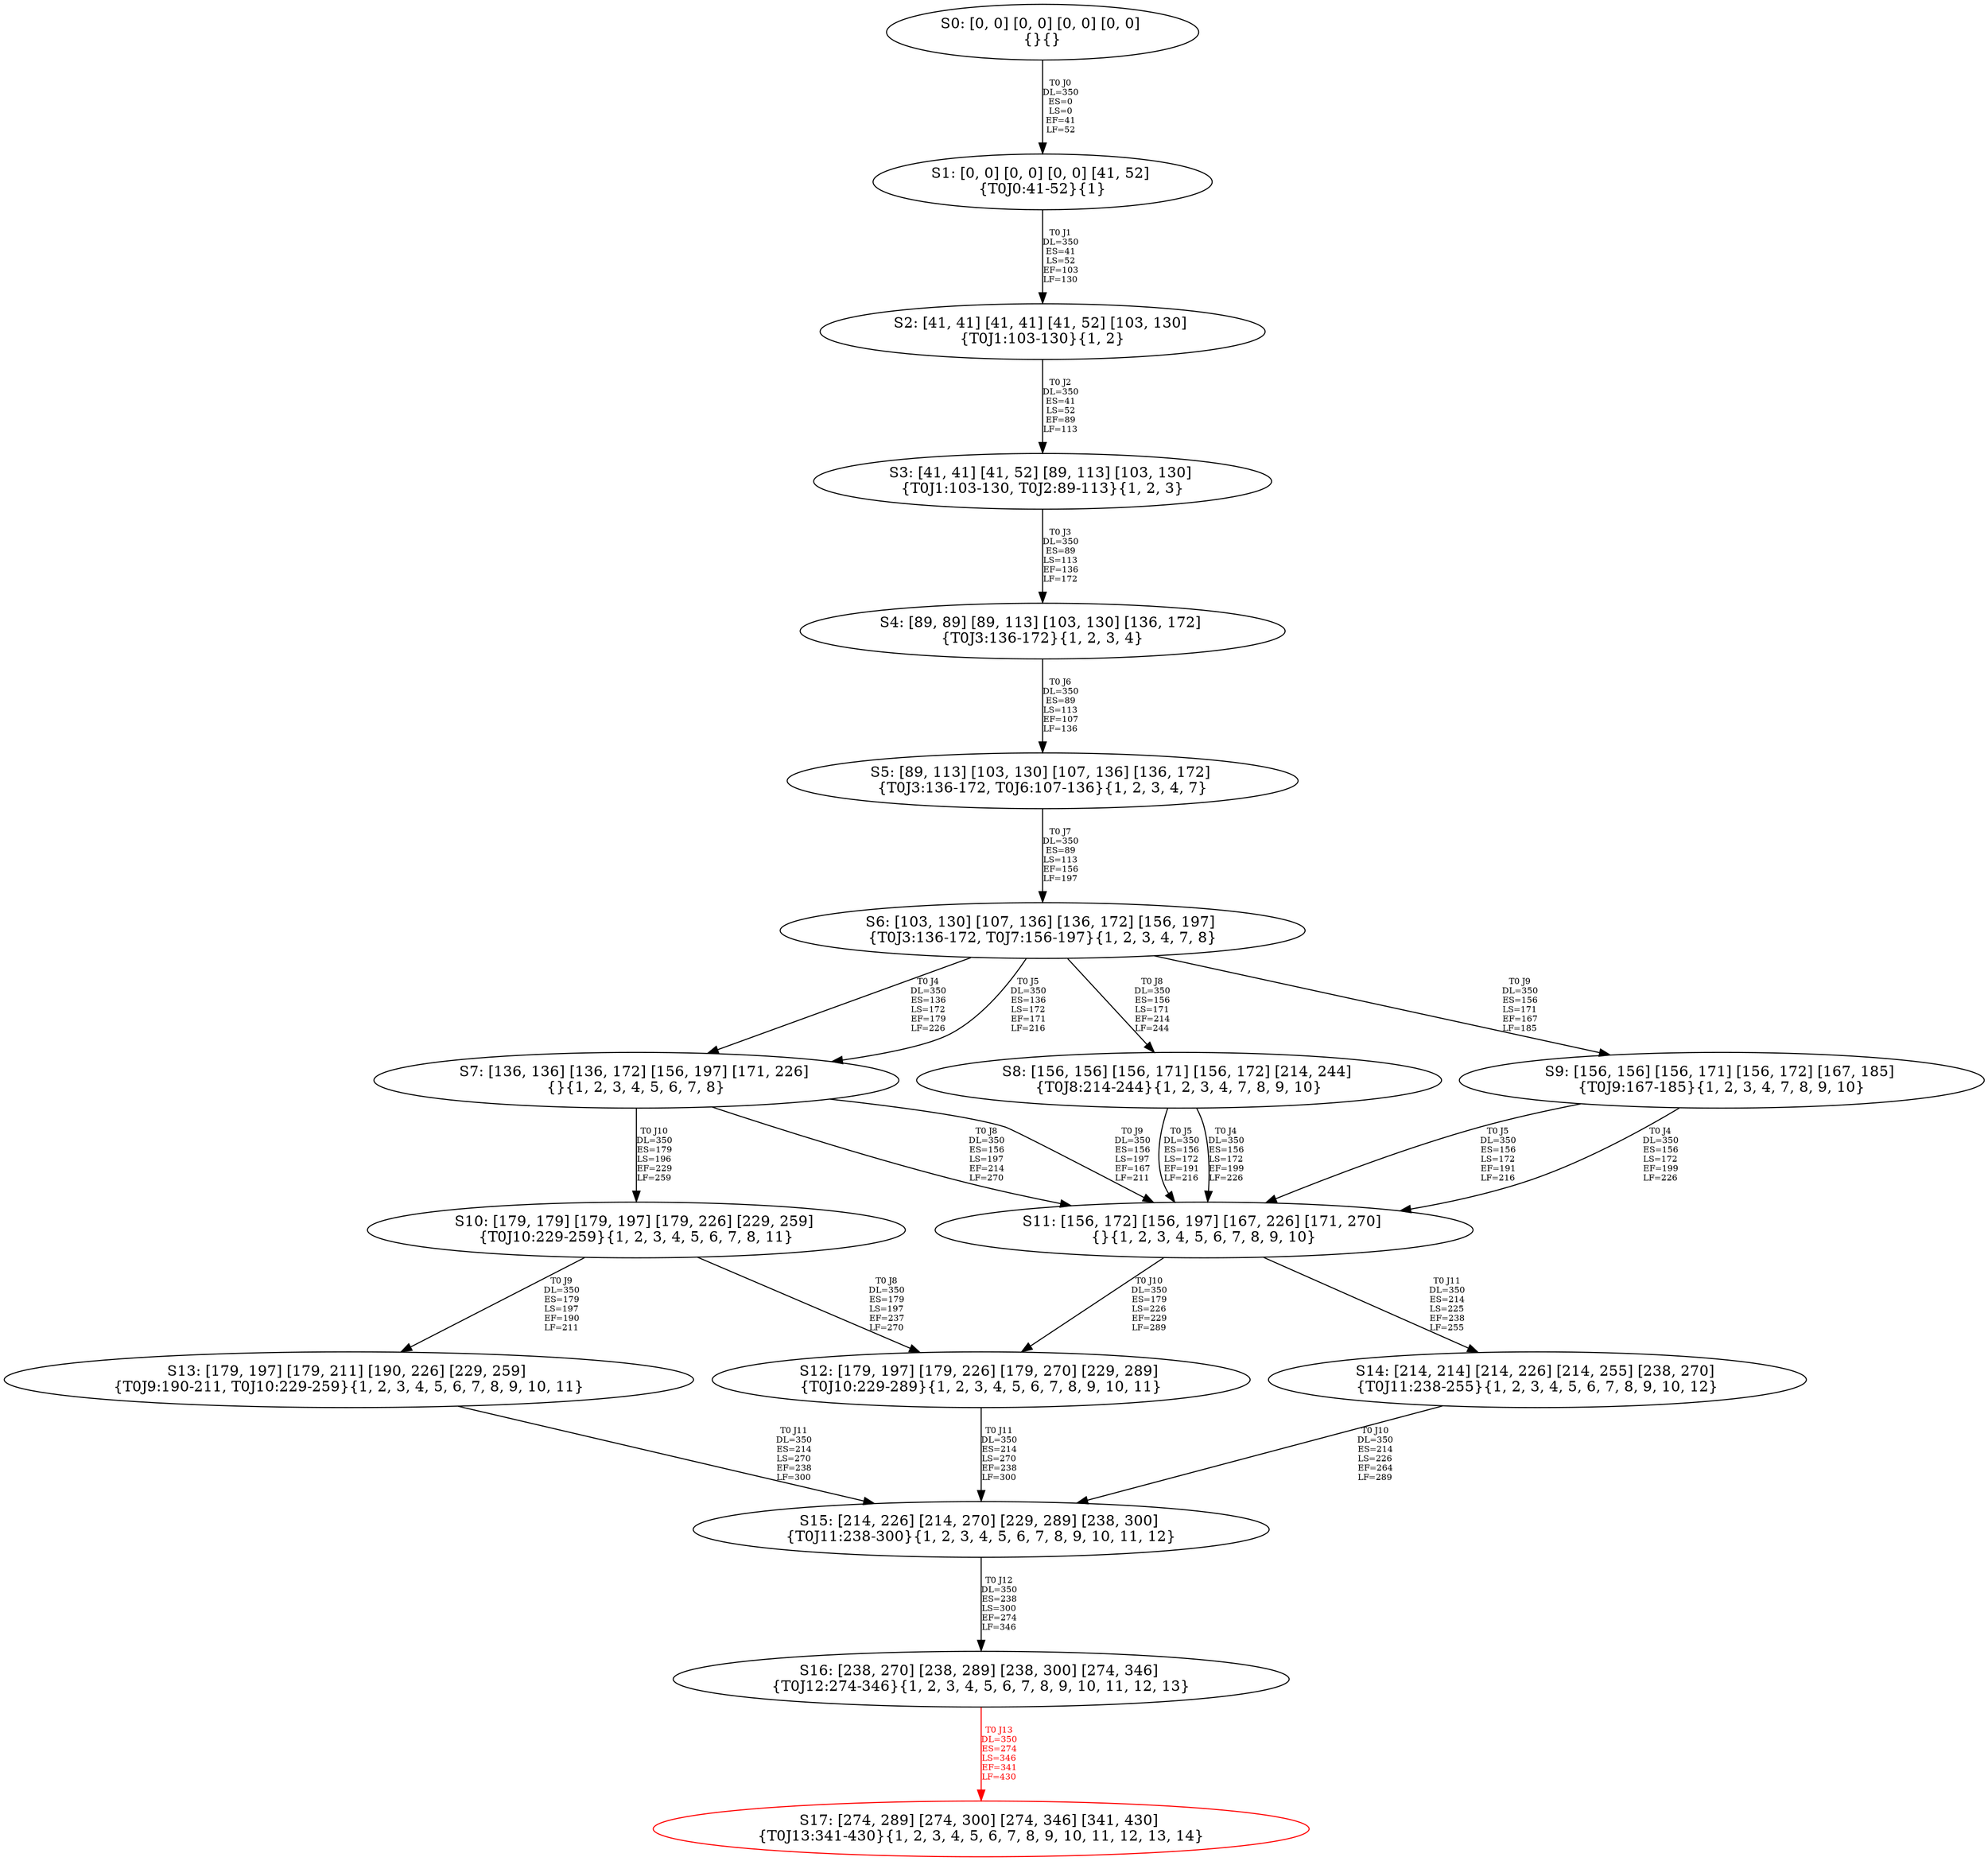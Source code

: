 digraph {
	S0[label="S0: [0, 0] [0, 0] [0, 0] [0, 0] \n{}{}"];
	S1[label="S1: [0, 0] [0, 0] [0, 0] [41, 52] \n{T0J0:41-52}{1}"];
	S2[label="S2: [41, 41] [41, 41] [41, 52] [103, 130] \n{T0J1:103-130}{1, 2}"];
	S3[label="S3: [41, 41] [41, 52] [89, 113] [103, 130] \n{T0J1:103-130, T0J2:89-113}{1, 2, 3}"];
	S4[label="S4: [89, 89] [89, 113] [103, 130] [136, 172] \n{T0J3:136-172}{1, 2, 3, 4}"];
	S5[label="S5: [89, 113] [103, 130] [107, 136] [136, 172] \n{T0J3:136-172, T0J6:107-136}{1, 2, 3, 4, 7}"];
	S6[label="S6: [103, 130] [107, 136] [136, 172] [156, 197] \n{T0J3:136-172, T0J7:156-197}{1, 2, 3, 4, 7, 8}"];
	S7[label="S7: [136, 136] [136, 172] [156, 197] [171, 226] \n{}{1, 2, 3, 4, 5, 6, 7, 8}"];
	S8[label="S8: [156, 156] [156, 171] [156, 172] [214, 244] \n{T0J8:214-244}{1, 2, 3, 4, 7, 8, 9, 10}"];
	S9[label="S9: [156, 156] [156, 171] [156, 172] [167, 185] \n{T0J9:167-185}{1, 2, 3, 4, 7, 8, 9, 10}"];
	S10[label="S10: [179, 179] [179, 197] [179, 226] [229, 259] \n{T0J10:229-259}{1, 2, 3, 4, 5, 6, 7, 8, 11}"];
	S11[label="S11: [156, 172] [156, 197] [167, 226] [171, 270] \n{}{1, 2, 3, 4, 5, 6, 7, 8, 9, 10}"];
	S12[label="S12: [179, 197] [179, 226] [179, 270] [229, 289] \n{T0J10:229-289}{1, 2, 3, 4, 5, 6, 7, 8, 9, 10, 11}"];
	S13[label="S13: [179, 197] [179, 211] [190, 226] [229, 259] \n{T0J9:190-211, T0J10:229-259}{1, 2, 3, 4, 5, 6, 7, 8, 9, 10, 11}"];
	S14[label="S14: [214, 214] [214, 226] [214, 255] [238, 270] \n{T0J11:238-255}{1, 2, 3, 4, 5, 6, 7, 8, 9, 10, 12}"];
	S15[label="S15: [214, 226] [214, 270] [229, 289] [238, 300] \n{T0J11:238-300}{1, 2, 3, 4, 5, 6, 7, 8, 9, 10, 11, 12}"];
	S16[label="S16: [238, 270] [238, 289] [238, 300] [274, 346] \n{T0J12:274-346}{1, 2, 3, 4, 5, 6, 7, 8, 9, 10, 11, 12, 13}"];
	S17[label="S17: [274, 289] [274, 300] [274, 346] [341, 430] \n{T0J13:341-430}{1, 2, 3, 4, 5, 6, 7, 8, 9, 10, 11, 12, 13, 14}"];
	S0 -> S1[label="T0 J0\nDL=350\nES=0\nLS=0\nEF=41\nLF=52",fontsize=8];
	S1 -> S2[label="T0 J1\nDL=350\nES=41\nLS=52\nEF=103\nLF=130",fontsize=8];
	S2 -> S3[label="T0 J2\nDL=350\nES=41\nLS=52\nEF=89\nLF=113",fontsize=8];
	S3 -> S4[label="T0 J3\nDL=350\nES=89\nLS=113\nEF=136\nLF=172",fontsize=8];
	S4 -> S5[label="T0 J6\nDL=350\nES=89\nLS=113\nEF=107\nLF=136",fontsize=8];
	S5 -> S6[label="T0 J7\nDL=350\nES=89\nLS=113\nEF=156\nLF=197",fontsize=8];
	S6 -> S7[label="T0 J4\nDL=350\nES=136\nLS=172\nEF=179\nLF=226",fontsize=8];
	S6 -> S7[label="T0 J5\nDL=350\nES=136\nLS=172\nEF=171\nLF=216",fontsize=8];
	S6 -> S8[label="T0 J8\nDL=350\nES=156\nLS=171\nEF=214\nLF=244",fontsize=8];
	S6 -> S9[label="T0 J9\nDL=350\nES=156\nLS=171\nEF=167\nLF=185",fontsize=8];
	S7 -> S11[label="T0 J8\nDL=350\nES=156\nLS=197\nEF=214\nLF=270",fontsize=8];
	S7 -> S11[label="T0 J9\nDL=350\nES=156\nLS=197\nEF=167\nLF=211",fontsize=8];
	S7 -> S10[label="T0 J10\nDL=350\nES=179\nLS=196\nEF=229\nLF=259",fontsize=8];
	S8 -> S11[label="T0 J4\nDL=350\nES=156\nLS=172\nEF=199\nLF=226",fontsize=8];
	S8 -> S11[label="T0 J5\nDL=350\nES=156\nLS=172\nEF=191\nLF=216",fontsize=8];
	S9 -> S11[label="T0 J4\nDL=350\nES=156\nLS=172\nEF=199\nLF=226",fontsize=8];
	S9 -> S11[label="T0 J5\nDL=350\nES=156\nLS=172\nEF=191\nLF=216",fontsize=8];
	S10 -> S12[label="T0 J8\nDL=350\nES=179\nLS=197\nEF=237\nLF=270",fontsize=8];
	S10 -> S13[label="T0 J9\nDL=350\nES=179\nLS=197\nEF=190\nLF=211",fontsize=8];
	S11 -> S12[label="T0 J10\nDL=350\nES=179\nLS=226\nEF=229\nLF=289",fontsize=8];
	S11 -> S14[label="T0 J11\nDL=350\nES=214\nLS=225\nEF=238\nLF=255",fontsize=8];
	S12 -> S15[label="T0 J11\nDL=350\nES=214\nLS=270\nEF=238\nLF=300",fontsize=8];
	S13 -> S15[label="T0 J11\nDL=350\nES=214\nLS=270\nEF=238\nLF=300",fontsize=8];
	S14 -> S15[label="T0 J10\nDL=350\nES=214\nLS=226\nEF=264\nLF=289",fontsize=8];
	S15 -> S16[label="T0 J12\nDL=350\nES=238\nLS=300\nEF=274\nLF=346",fontsize=8];
	S16 -> S17[label="T0 J13\nDL=350\nES=274\nLS=346\nEF=341\nLF=430",color=Red,fontcolor=Red,fontsize=8];
S17[color=Red];
}
